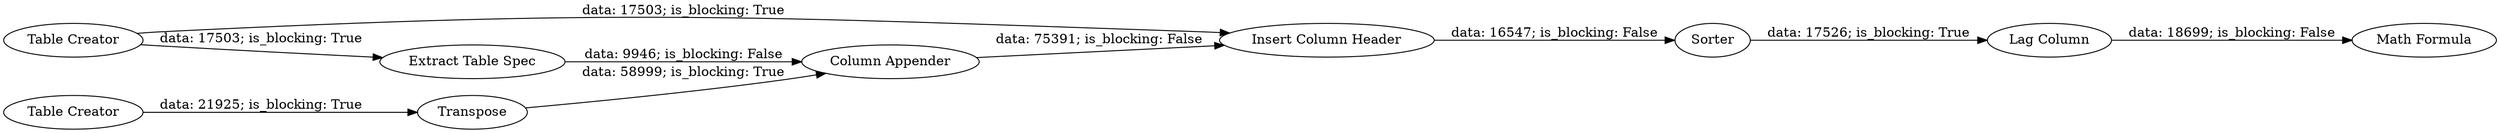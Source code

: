 digraph {
	"6795748982959329573_4" [label=Transpose]
	"6795748982959329573_2" [label="Insert Column Header"]
	"2464028169901416694_11" [label="Math Formula"]
	"6795748982959329573_1" [label="Table Creator"]
	"6795748982959329573_6" [label="Column Appender"]
	"6795748982959329573_5" [label="Extract Table Spec"]
	"6795748982959329573_3" [label="Table Creator"]
	"2464028169901416694_9" [label="Lag Column"]
	"2464028169901416694_10" [label=Sorter]
	"6795748982959329573_1" -> "6795748982959329573_2" [label="data: 17503; is_blocking: True"]
	"6795748982959329573_5" -> "6795748982959329573_6" [label="data: 9946; is_blocking: False"]
	"6795748982959329573_6" -> "6795748982959329573_2" [label="data: 75391; is_blocking: False"]
	"2464028169901416694_9" -> "2464028169901416694_11" [label="data: 18699; is_blocking: False"]
	"2464028169901416694_10" -> "2464028169901416694_9" [label="data: 17526; is_blocking: True"]
	"6795748982959329573_4" -> "6795748982959329573_6" [label="data: 58999; is_blocking: True"]
	"6795748982959329573_1" -> "6795748982959329573_5" [label="data: 17503; is_blocking: True"]
	"6795748982959329573_2" -> "2464028169901416694_10" [label="data: 16547; is_blocking: False"]
	"6795748982959329573_3" -> "6795748982959329573_4" [label="data: 21925; is_blocking: True"]
	rankdir=LR
}

